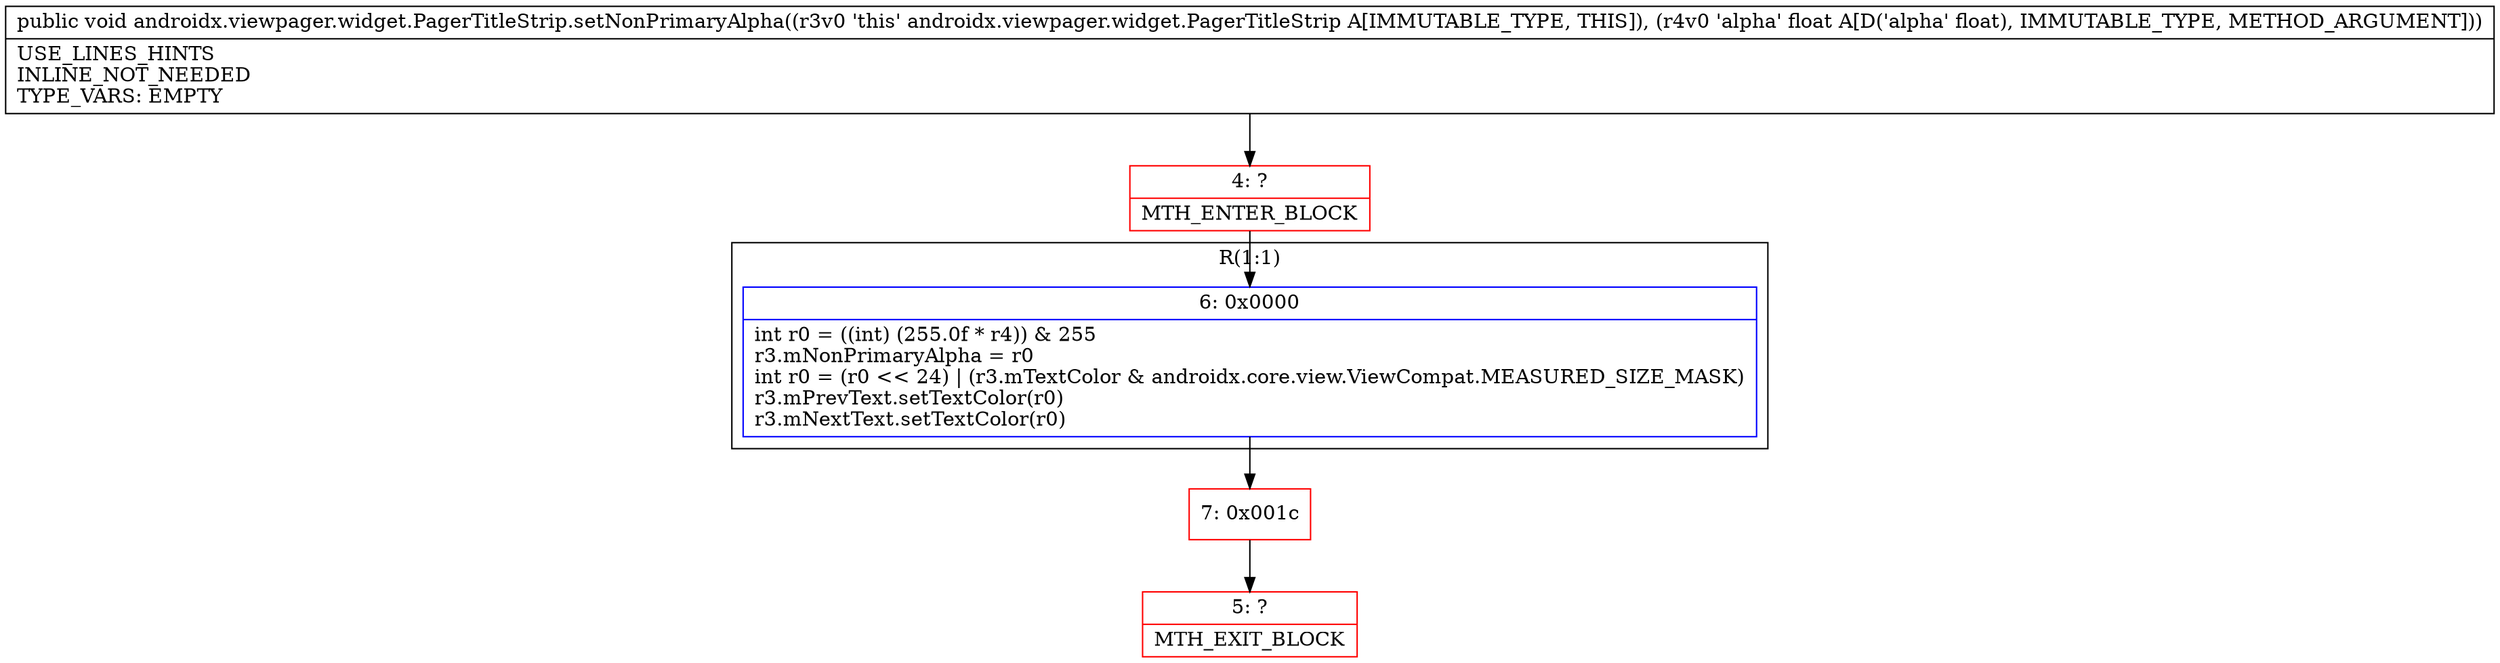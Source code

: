 digraph "CFG forandroidx.viewpager.widget.PagerTitleStrip.setNonPrimaryAlpha(F)V" {
subgraph cluster_Region_526428352 {
label = "R(1:1)";
node [shape=record,color=blue];
Node_6 [shape=record,label="{6\:\ 0x0000|int r0 = ((int) (255.0f * r4)) & 255\lr3.mNonPrimaryAlpha = r0\lint r0 = (r0 \<\< 24) \| (r3.mTextColor & androidx.core.view.ViewCompat.MEASURED_SIZE_MASK)\lr3.mPrevText.setTextColor(r0)\lr3.mNextText.setTextColor(r0)\l}"];
}
Node_4 [shape=record,color=red,label="{4\:\ ?|MTH_ENTER_BLOCK\l}"];
Node_7 [shape=record,color=red,label="{7\:\ 0x001c}"];
Node_5 [shape=record,color=red,label="{5\:\ ?|MTH_EXIT_BLOCK\l}"];
MethodNode[shape=record,label="{public void androidx.viewpager.widget.PagerTitleStrip.setNonPrimaryAlpha((r3v0 'this' androidx.viewpager.widget.PagerTitleStrip A[IMMUTABLE_TYPE, THIS]), (r4v0 'alpha' float A[D('alpha' float), IMMUTABLE_TYPE, METHOD_ARGUMENT]))  | USE_LINES_HINTS\lINLINE_NOT_NEEDED\lTYPE_VARS: EMPTY\l}"];
MethodNode -> Node_4;Node_6 -> Node_7;
Node_4 -> Node_6;
Node_7 -> Node_5;
}

